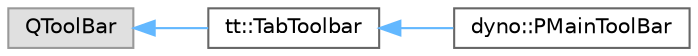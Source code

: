 digraph "Graphical Class Hierarchy"
{
 // LATEX_PDF_SIZE
  bgcolor="transparent";
  edge [fontname=Helvetica,fontsize=10,labelfontname=Helvetica,labelfontsize=10];
  node [fontname=Helvetica,fontsize=10,shape=box,height=0.2,width=0.4];
  rankdir="LR";
  Node0 [id="Node000000",label="QToolBar",height=0.2,width=0.4,color="grey60", fillcolor="#E0E0E0", style="filled",tooltip=" "];
  Node0 -> Node1 [id="edge576_Node000000_Node000001",dir="back",color="steelblue1",style="solid",tooltip=" "];
  Node1 [id="Node000001",label="tt::TabToolbar",height=0.2,width=0.4,color="grey40", fillcolor="white", style="filled",URL="$classtt_1_1_tab_toolbar.html",tooltip=" "];
  Node1 -> Node2 [id="edge577_Node000001_Node000002",dir="back",color="steelblue1",style="solid",tooltip=" "];
  Node2 [id="Node000002",label="dyno::PMainToolBar",height=0.2,width=0.4,color="grey40", fillcolor="white", style="filled",URL="$classdyno_1_1_p_main_tool_bar.html",tooltip=" "];
}
